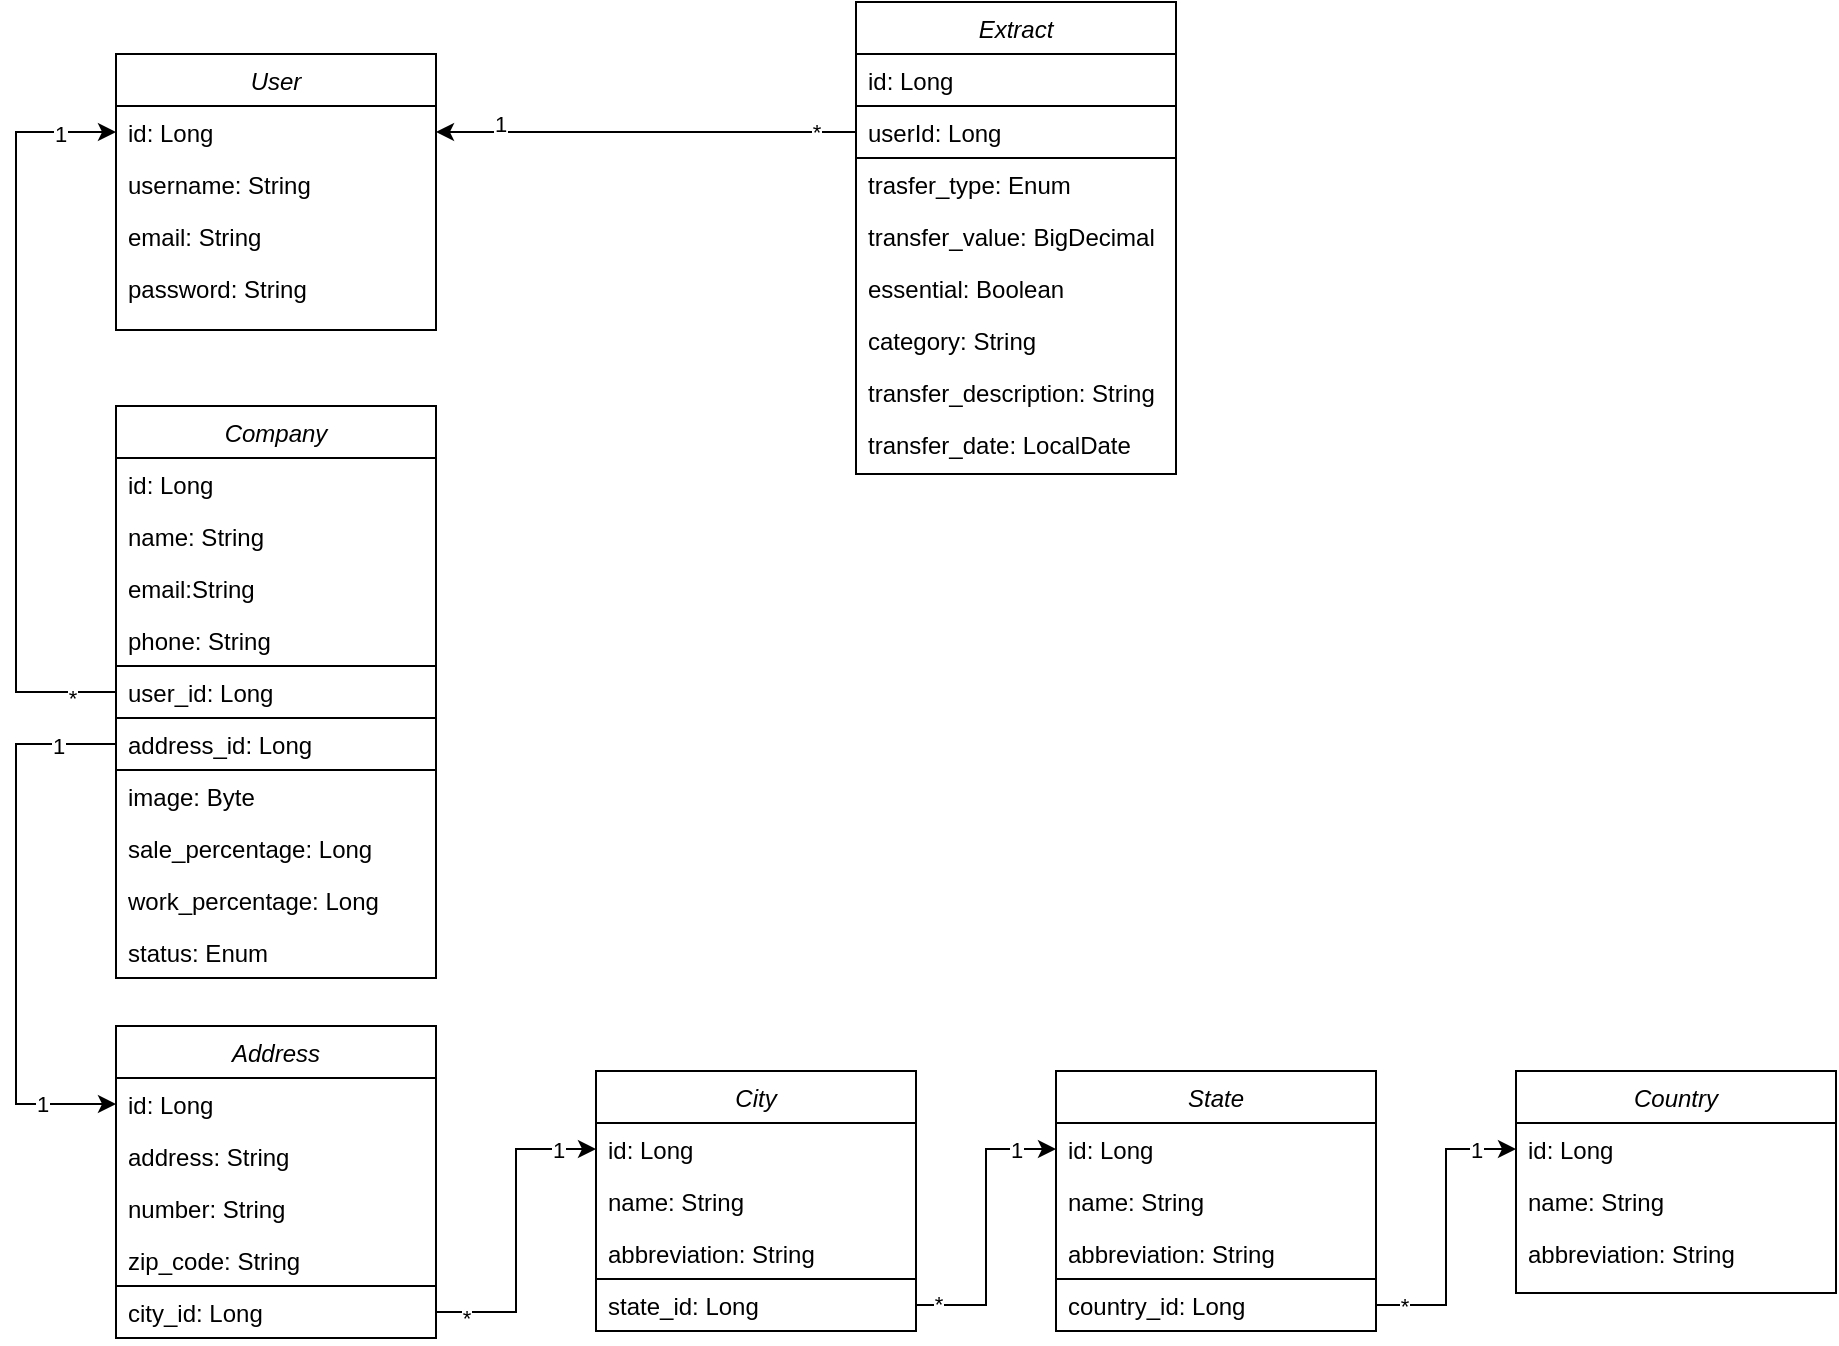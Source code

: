 <mxfile version="24.1.0" type="device">
  <diagram id="C5RBs43oDa-KdzZeNtuy" name="FinanceNowDB">
    <mxGraphModel dx="1434" dy="836" grid="1" gridSize="10" guides="1" tooltips="1" connect="1" arrows="1" fold="1" page="1" pageScale="1" pageWidth="1000" pageHeight="800" math="0" shadow="0">
      <root>
        <mxCell id="WIyWlLk6GJQsqaUBKTNV-0" />
        <mxCell id="WIyWlLk6GJQsqaUBKTNV-1" parent="WIyWlLk6GJQsqaUBKTNV-0" />
        <mxCell id="zkfFHV4jXpPFQw0GAbJ--0" value="User" style="swimlane;fontStyle=2;align=center;verticalAlign=top;childLayout=stackLayout;horizontal=1;startSize=26;horizontalStack=0;resizeParent=1;resizeLast=0;collapsible=1;marginBottom=0;rounded=0;shadow=0;strokeWidth=1;" parent="WIyWlLk6GJQsqaUBKTNV-1" vertex="1">
          <mxGeometry x="110" y="104" width="160" height="138" as="geometry">
            <mxRectangle x="230" y="140" width="160" height="26" as="alternateBounds" />
          </mxGeometry>
        </mxCell>
        <mxCell id="zkfFHV4jXpPFQw0GAbJ--1" value="id: Long" style="text;align=left;verticalAlign=top;spacingLeft=4;spacingRight=4;overflow=hidden;rotatable=0;points=[[0,0.5],[1,0.5]];portConstraint=eastwest;" parent="zkfFHV4jXpPFQw0GAbJ--0" vertex="1">
          <mxGeometry y="26" width="160" height="26" as="geometry" />
        </mxCell>
        <mxCell id="zkfFHV4jXpPFQw0GAbJ--2" value="username: String" style="text;align=left;verticalAlign=top;spacingLeft=4;spacingRight=4;overflow=hidden;rotatable=0;points=[[0,0.5],[1,0.5]];portConstraint=eastwest;rounded=0;shadow=0;html=0;" parent="zkfFHV4jXpPFQw0GAbJ--0" vertex="1">
          <mxGeometry y="52" width="160" height="26" as="geometry" />
        </mxCell>
        <mxCell id="zkfFHV4jXpPFQw0GAbJ--3" value="email: String" style="text;align=left;verticalAlign=top;spacingLeft=4;spacingRight=4;overflow=hidden;rotatable=0;points=[[0,0.5],[1,0.5]];portConstraint=eastwest;rounded=0;shadow=0;html=0;" parent="zkfFHV4jXpPFQw0GAbJ--0" vertex="1">
          <mxGeometry y="78" width="160" height="26" as="geometry" />
        </mxCell>
        <mxCell id="vbsx77aS5h0oDT391ZR5-1" value="password: String" style="text;align=left;verticalAlign=top;spacingLeft=4;spacingRight=4;overflow=hidden;rotatable=0;points=[[0,0.5],[1,0.5]];portConstraint=eastwest;rounded=0;shadow=0;html=0;" parent="zkfFHV4jXpPFQw0GAbJ--0" vertex="1">
          <mxGeometry y="104" width="160" height="26" as="geometry" />
        </mxCell>
        <mxCell id="vbsx77aS5h0oDT391ZR5-2" value="Extract" style="swimlane;fontStyle=2;align=center;verticalAlign=top;childLayout=stackLayout;horizontal=1;startSize=26;horizontalStack=0;resizeParent=1;resizeLast=0;collapsible=1;marginBottom=0;rounded=0;shadow=0;strokeWidth=1;" parent="WIyWlLk6GJQsqaUBKTNV-1" vertex="1">
          <mxGeometry x="480" y="78" width="160" height="236" as="geometry">
            <mxRectangle x="230" y="140" width="160" height="26" as="alternateBounds" />
          </mxGeometry>
        </mxCell>
        <mxCell id="vbsx77aS5h0oDT391ZR5-3" value="id: Long" style="text;align=left;verticalAlign=top;spacingLeft=4;spacingRight=4;overflow=hidden;rotatable=0;points=[[0,0.5],[1,0.5]];portConstraint=eastwest;" parent="vbsx77aS5h0oDT391ZR5-2" vertex="1">
          <mxGeometry y="26" width="160" height="26" as="geometry" />
        </mxCell>
        <mxCell id="vbsx77aS5h0oDT391ZR5-4" value="userId: Long" style="text;align=left;verticalAlign=top;spacingLeft=4;spacingRight=4;overflow=hidden;rotatable=0;points=[[0,0.5],[1,0.5]];portConstraint=eastwest;rounded=0;shadow=0;html=0;strokeColor=default;" parent="vbsx77aS5h0oDT391ZR5-2" vertex="1">
          <mxGeometry y="52" width="160" height="26" as="geometry" />
        </mxCell>
        <mxCell id="vbsx77aS5h0oDT391ZR5-5" value="trasfer_type: Enum" style="text;align=left;verticalAlign=top;spacingLeft=4;spacingRight=4;overflow=hidden;rotatable=0;points=[[0,0.5],[1,0.5]];portConstraint=eastwest;rounded=0;shadow=0;html=0;" parent="vbsx77aS5h0oDT391ZR5-2" vertex="1">
          <mxGeometry y="78" width="160" height="26" as="geometry" />
        </mxCell>
        <mxCell id="vbsx77aS5h0oDT391ZR5-6" value="transfer_value: BigDecimal" style="text;align=left;verticalAlign=top;spacingLeft=4;spacingRight=4;overflow=hidden;rotatable=0;points=[[0,0.5],[1,0.5]];portConstraint=eastwest;rounded=0;shadow=0;html=0;" parent="vbsx77aS5h0oDT391ZR5-2" vertex="1">
          <mxGeometry y="104" width="160" height="26" as="geometry" />
        </mxCell>
        <mxCell id="vbsx77aS5h0oDT391ZR5-11" value="essential: Boolean" style="text;align=left;verticalAlign=top;spacingLeft=4;spacingRight=4;overflow=hidden;rotatable=0;points=[[0,0.5],[1,0.5]];portConstraint=eastwest;rounded=0;shadow=0;html=0;" parent="vbsx77aS5h0oDT391ZR5-2" vertex="1">
          <mxGeometry y="130" width="160" height="26" as="geometry" />
        </mxCell>
        <mxCell id="vbsx77aS5h0oDT391ZR5-13" value="category: String" style="text;align=left;verticalAlign=top;spacingLeft=4;spacingRight=4;overflow=hidden;rotatable=0;points=[[0,0.5],[1,0.5]];portConstraint=eastwest;rounded=0;shadow=0;html=0;" parent="vbsx77aS5h0oDT391ZR5-2" vertex="1">
          <mxGeometry y="156" width="160" height="26" as="geometry" />
        </mxCell>
        <mxCell id="vbsx77aS5h0oDT391ZR5-14" value="transfer_description: String" style="text;align=left;verticalAlign=top;spacingLeft=4;spacingRight=4;overflow=hidden;rotatable=0;points=[[0,0.5],[1,0.5]];portConstraint=eastwest;rounded=0;shadow=0;html=0;" parent="vbsx77aS5h0oDT391ZR5-2" vertex="1">
          <mxGeometry y="182" width="160" height="26" as="geometry" />
        </mxCell>
        <mxCell id="vbsx77aS5h0oDT391ZR5-12" value="transfer_date: LocalDate" style="text;align=left;verticalAlign=top;spacingLeft=4;spacingRight=4;overflow=hidden;rotatable=0;points=[[0,0.5],[1,0.5]];portConstraint=eastwest;rounded=0;shadow=0;html=0;" parent="vbsx77aS5h0oDT391ZR5-2" vertex="1">
          <mxGeometry y="208" width="160" height="26" as="geometry" />
        </mxCell>
        <mxCell id="vbsx77aS5h0oDT391ZR5-7" style="edgeStyle=orthogonalEdgeStyle;rounded=0;orthogonalLoop=1;jettySize=auto;html=1;entryX=1;entryY=0.5;entryDx=0;entryDy=0;" parent="WIyWlLk6GJQsqaUBKTNV-1" source="vbsx77aS5h0oDT391ZR5-4" target="zkfFHV4jXpPFQw0GAbJ--1" edge="1">
          <mxGeometry relative="1" as="geometry" />
        </mxCell>
        <mxCell id="odKTnQ92YKz61EkS-eew-25" value="1" style="edgeLabel;html=1;align=center;verticalAlign=middle;resizable=0;points=[];" parent="vbsx77aS5h0oDT391ZR5-7" vertex="1" connectable="0">
          <mxGeometry x="0.695" y="-4" relative="1" as="geometry">
            <mxPoint as="offset" />
          </mxGeometry>
        </mxCell>
        <mxCell id="odKTnQ92YKz61EkS-eew-26" value="*" style="edgeLabel;html=1;align=center;verticalAlign=middle;resizable=0;points=[];" parent="vbsx77aS5h0oDT391ZR5-7" vertex="1" connectable="0">
          <mxGeometry x="-0.805" relative="1" as="geometry">
            <mxPoint as="offset" />
          </mxGeometry>
        </mxCell>
        <mxCell id="Ve63oHC8woRTRK_iKn6U-0" value="Country" style="swimlane;fontStyle=2;align=center;verticalAlign=top;childLayout=stackLayout;horizontal=1;startSize=26;horizontalStack=0;resizeParent=1;resizeLast=0;collapsible=1;marginBottom=0;rounded=0;shadow=0;strokeWidth=1;" parent="WIyWlLk6GJQsqaUBKTNV-1" vertex="1">
          <mxGeometry x="810" y="612.5" width="160" height="111" as="geometry">
            <mxRectangle x="230" y="140" width="160" height="26" as="alternateBounds" />
          </mxGeometry>
        </mxCell>
        <mxCell id="Ve63oHC8woRTRK_iKn6U-1" value="id: Long" style="text;align=left;verticalAlign=top;spacingLeft=4;spacingRight=4;overflow=hidden;rotatable=0;points=[[0,0.5],[1,0.5]];portConstraint=eastwest;" parent="Ve63oHC8woRTRK_iKn6U-0" vertex="1">
          <mxGeometry y="26" width="160" height="26" as="geometry" />
        </mxCell>
        <mxCell id="Ve63oHC8woRTRK_iKn6U-2" value="name: String" style="text;align=left;verticalAlign=top;spacingLeft=4;spacingRight=4;overflow=hidden;rotatable=0;points=[[0,0.5],[1,0.5]];portConstraint=eastwest;rounded=0;shadow=0;html=0;" parent="Ve63oHC8woRTRK_iKn6U-0" vertex="1">
          <mxGeometry y="52" width="160" height="26" as="geometry" />
        </mxCell>
        <mxCell id="Ve63oHC8woRTRK_iKn6U-3" value="abbreviation: String" style="text;align=left;verticalAlign=top;spacingLeft=4;spacingRight=4;overflow=hidden;rotatable=0;points=[[0,0.5],[1,0.5]];portConstraint=eastwest;rounded=0;shadow=0;html=0;" parent="Ve63oHC8woRTRK_iKn6U-0" vertex="1">
          <mxGeometry y="78" width="160" height="26" as="geometry" />
        </mxCell>
        <mxCell id="Ve63oHC8woRTRK_iKn6U-5" value="State" style="swimlane;fontStyle=2;align=center;verticalAlign=top;childLayout=stackLayout;horizontal=1;startSize=26;horizontalStack=0;resizeParent=1;resizeLast=0;collapsible=1;marginBottom=0;rounded=0;shadow=0;strokeWidth=1;" parent="WIyWlLk6GJQsqaUBKTNV-1" vertex="1">
          <mxGeometry x="580" y="612.5" width="160" height="130" as="geometry">
            <mxRectangle x="230" y="140" width="160" height="26" as="alternateBounds" />
          </mxGeometry>
        </mxCell>
        <mxCell id="Ve63oHC8woRTRK_iKn6U-6" value="id: Long" style="text;align=left;verticalAlign=top;spacingLeft=4;spacingRight=4;overflow=hidden;rotatable=0;points=[[0,0.5],[1,0.5]];portConstraint=eastwest;" parent="Ve63oHC8woRTRK_iKn6U-5" vertex="1">
          <mxGeometry y="26" width="160" height="26" as="geometry" />
        </mxCell>
        <mxCell id="Ve63oHC8woRTRK_iKn6U-7" value="name: String" style="text;align=left;verticalAlign=top;spacingLeft=4;spacingRight=4;overflow=hidden;rotatable=0;points=[[0,0.5],[1,0.5]];portConstraint=eastwest;rounded=0;shadow=0;html=0;" parent="Ve63oHC8woRTRK_iKn6U-5" vertex="1">
          <mxGeometry y="52" width="160" height="26" as="geometry" />
        </mxCell>
        <mxCell id="Ve63oHC8woRTRK_iKn6U-8" value="abbreviation: String" style="text;align=left;verticalAlign=top;spacingLeft=4;spacingRight=4;overflow=hidden;rotatable=0;points=[[0,0.5],[1,0.5]];portConstraint=eastwest;rounded=0;shadow=0;html=0;" parent="Ve63oHC8woRTRK_iKn6U-5" vertex="1">
          <mxGeometry y="78" width="160" height="26" as="geometry" />
        </mxCell>
        <mxCell id="Ve63oHC8woRTRK_iKn6U-9" value="country_id: Long" style="text;align=left;verticalAlign=top;spacingLeft=4;spacingRight=4;overflow=hidden;rotatable=0;points=[[0,0.5],[1,0.5]];portConstraint=eastwest;rounded=0;shadow=0;html=0;strokeColor=default;" parent="Ve63oHC8woRTRK_iKn6U-5" vertex="1">
          <mxGeometry y="104" width="160" height="26" as="geometry" />
        </mxCell>
        <mxCell id="Ve63oHC8woRTRK_iKn6U-13" value="City" style="swimlane;fontStyle=2;align=center;verticalAlign=top;childLayout=stackLayout;horizontal=1;startSize=26;horizontalStack=0;resizeParent=1;resizeLast=0;collapsible=1;marginBottom=0;rounded=0;shadow=0;strokeWidth=1;" parent="WIyWlLk6GJQsqaUBKTNV-1" vertex="1">
          <mxGeometry x="350" y="612.5" width="160" height="130" as="geometry">
            <mxRectangle x="230" y="140" width="160" height="26" as="alternateBounds" />
          </mxGeometry>
        </mxCell>
        <mxCell id="Ve63oHC8woRTRK_iKn6U-14" value="id: Long" style="text;align=left;verticalAlign=top;spacingLeft=4;spacingRight=4;overflow=hidden;rotatable=0;points=[[0,0.5],[1,0.5]];portConstraint=eastwest;" parent="Ve63oHC8woRTRK_iKn6U-13" vertex="1">
          <mxGeometry y="26" width="160" height="26" as="geometry" />
        </mxCell>
        <mxCell id="Ve63oHC8woRTRK_iKn6U-15" value="name: String" style="text;align=left;verticalAlign=top;spacingLeft=4;spacingRight=4;overflow=hidden;rotatable=0;points=[[0,0.5],[1,0.5]];portConstraint=eastwest;rounded=0;shadow=0;html=0;" parent="Ve63oHC8woRTRK_iKn6U-13" vertex="1">
          <mxGeometry y="52" width="160" height="26" as="geometry" />
        </mxCell>
        <mxCell id="Ve63oHC8woRTRK_iKn6U-16" value="abbreviation: String" style="text;align=left;verticalAlign=top;spacingLeft=4;spacingRight=4;overflow=hidden;rotatable=0;points=[[0,0.5],[1,0.5]];portConstraint=eastwest;rounded=0;shadow=0;html=0;" parent="Ve63oHC8woRTRK_iKn6U-13" vertex="1">
          <mxGeometry y="78" width="160" height="26" as="geometry" />
        </mxCell>
        <mxCell id="Ve63oHC8woRTRK_iKn6U-17" value="state_id: Long" style="text;align=left;verticalAlign=top;spacingLeft=4;spacingRight=4;overflow=hidden;rotatable=0;points=[[0,0.5],[1,0.5]];portConstraint=eastwest;rounded=0;shadow=0;html=0;strokeColor=default;" parent="Ve63oHC8woRTRK_iKn6U-13" vertex="1">
          <mxGeometry y="104" width="160" height="26" as="geometry" />
        </mxCell>
        <mxCell id="odKTnQ92YKz61EkS-eew-0" value="Address" style="swimlane;fontStyle=2;align=center;verticalAlign=top;childLayout=stackLayout;horizontal=1;startSize=26;horizontalStack=0;resizeParent=1;resizeLast=0;collapsible=1;marginBottom=0;rounded=0;shadow=0;strokeWidth=1;" parent="WIyWlLk6GJQsqaUBKTNV-1" vertex="1">
          <mxGeometry x="110" y="590" width="160" height="156" as="geometry">
            <mxRectangle x="230" y="140" width="160" height="26" as="alternateBounds" />
          </mxGeometry>
        </mxCell>
        <mxCell id="odKTnQ92YKz61EkS-eew-1" value="id: Long" style="text;align=left;verticalAlign=top;spacingLeft=4;spacingRight=4;overflow=hidden;rotatable=0;points=[[0,0.5],[1,0.5]];portConstraint=eastwest;" parent="odKTnQ92YKz61EkS-eew-0" vertex="1">
          <mxGeometry y="26" width="160" height="26" as="geometry" />
        </mxCell>
        <mxCell id="odKTnQ92YKz61EkS-eew-2" value="address: String" style="text;align=left;verticalAlign=top;spacingLeft=4;spacingRight=4;overflow=hidden;rotatable=0;points=[[0,0.5],[1,0.5]];portConstraint=eastwest;rounded=0;shadow=0;html=0;" parent="odKTnQ92YKz61EkS-eew-0" vertex="1">
          <mxGeometry y="52" width="160" height="26" as="geometry" />
        </mxCell>
        <mxCell id="odKTnQ92YKz61EkS-eew-3" value="number: String" style="text;align=left;verticalAlign=top;spacingLeft=4;spacingRight=4;overflow=hidden;rotatable=0;points=[[0,0.5],[1,0.5]];portConstraint=eastwest;rounded=0;shadow=0;html=0;" parent="odKTnQ92YKz61EkS-eew-0" vertex="1">
          <mxGeometry y="78" width="160" height="26" as="geometry" />
        </mxCell>
        <mxCell id="odKTnQ92YKz61EkS-eew-5" value="zip_code: String" style="text;align=left;verticalAlign=top;spacingLeft=4;spacingRight=4;overflow=hidden;rotatable=0;points=[[0,0.5],[1,0.5]];portConstraint=eastwest;rounded=0;shadow=0;html=0;" parent="odKTnQ92YKz61EkS-eew-0" vertex="1">
          <mxGeometry y="104" width="160" height="26" as="geometry" />
        </mxCell>
        <mxCell id="odKTnQ92YKz61EkS-eew-4" value="city_id: Long" style="text;align=left;verticalAlign=top;spacingLeft=4;spacingRight=4;overflow=hidden;rotatable=0;points=[[0,0.5],[1,0.5]];portConstraint=eastwest;rounded=0;shadow=0;html=0;strokeColor=default;" parent="odKTnQ92YKz61EkS-eew-0" vertex="1">
          <mxGeometry y="130" width="160" height="26" as="geometry" />
        </mxCell>
        <mxCell id="odKTnQ92YKz61EkS-eew-7" style="edgeStyle=orthogonalEdgeStyle;rounded=0;orthogonalLoop=1;jettySize=auto;html=1;entryX=0;entryY=0.5;entryDx=0;entryDy=0;" parent="WIyWlLk6GJQsqaUBKTNV-1" source="odKTnQ92YKz61EkS-eew-4" target="Ve63oHC8woRTRK_iKn6U-14" edge="1">
          <mxGeometry relative="1" as="geometry" />
        </mxCell>
        <mxCell id="odKTnQ92YKz61EkS-eew-13" value="*" style="edgeLabel;html=1;align=center;verticalAlign=middle;resizable=0;points=[];" parent="odKTnQ92YKz61EkS-eew-7" vertex="1" connectable="0">
          <mxGeometry x="-0.823" y="-3" relative="1" as="geometry">
            <mxPoint as="offset" />
          </mxGeometry>
        </mxCell>
        <mxCell id="odKTnQ92YKz61EkS-eew-14" value="1" style="edgeLabel;html=1;align=center;verticalAlign=middle;resizable=0;points=[];" parent="odKTnQ92YKz61EkS-eew-7" vertex="1" connectable="0">
          <mxGeometry x="0.759" relative="1" as="geometry">
            <mxPoint as="offset" />
          </mxGeometry>
        </mxCell>
        <mxCell id="odKTnQ92YKz61EkS-eew-16" style="edgeStyle=orthogonalEdgeStyle;rounded=0;orthogonalLoop=1;jettySize=auto;html=1;entryX=0;entryY=0.5;entryDx=0;entryDy=0;" parent="WIyWlLk6GJQsqaUBKTNV-1" source="Ve63oHC8woRTRK_iKn6U-17" target="Ve63oHC8woRTRK_iKn6U-6" edge="1">
          <mxGeometry relative="1" as="geometry" />
        </mxCell>
        <mxCell id="odKTnQ92YKz61EkS-eew-17" value="*" style="edgeLabel;html=1;align=center;verticalAlign=middle;resizable=0;points=[];" parent="odKTnQ92YKz61EkS-eew-16" vertex="1" connectable="0">
          <mxGeometry x="-0.851" y="1" relative="1" as="geometry">
            <mxPoint as="offset" />
          </mxGeometry>
        </mxCell>
        <mxCell id="odKTnQ92YKz61EkS-eew-18" value="1" style="edgeLabel;html=1;align=center;verticalAlign=middle;resizable=0;points=[];" parent="odKTnQ92YKz61EkS-eew-16" vertex="1" connectable="0">
          <mxGeometry x="0.73" relative="1" as="geometry">
            <mxPoint as="offset" />
          </mxGeometry>
        </mxCell>
        <mxCell id="odKTnQ92YKz61EkS-eew-19" style="edgeStyle=orthogonalEdgeStyle;rounded=0;orthogonalLoop=1;jettySize=auto;html=1;entryX=0;entryY=0.5;entryDx=0;entryDy=0;" parent="WIyWlLk6GJQsqaUBKTNV-1" source="Ve63oHC8woRTRK_iKn6U-9" target="Ve63oHC8woRTRK_iKn6U-1" edge="1">
          <mxGeometry relative="1" as="geometry" />
        </mxCell>
        <mxCell id="odKTnQ92YKz61EkS-eew-22" value="1" style="edgeLabel;html=1;align=center;verticalAlign=middle;resizable=0;points=[];" parent="odKTnQ92YKz61EkS-eew-19" vertex="1" connectable="0">
          <mxGeometry x="0.73" relative="1" as="geometry">
            <mxPoint as="offset" />
          </mxGeometry>
        </mxCell>
        <mxCell id="odKTnQ92YKz61EkS-eew-24" value="*" style="edgeLabel;html=1;align=center;verticalAlign=middle;resizable=0;points=[];" parent="odKTnQ92YKz61EkS-eew-19" vertex="1" connectable="0">
          <mxGeometry x="-0.811" relative="1" as="geometry">
            <mxPoint as="offset" />
          </mxGeometry>
        </mxCell>
        <mxCell id="iomsPeNvj-Z7vmlZru9G-0" value="Company" style="swimlane;fontStyle=2;align=center;verticalAlign=top;childLayout=stackLayout;horizontal=1;startSize=26;horizontalStack=0;resizeParent=1;resizeLast=0;collapsible=1;marginBottom=0;rounded=0;shadow=0;strokeWidth=1;" vertex="1" parent="WIyWlLk6GJQsqaUBKTNV-1">
          <mxGeometry x="110" y="280" width="160" height="286" as="geometry">
            <mxRectangle x="230" y="140" width="160" height="26" as="alternateBounds" />
          </mxGeometry>
        </mxCell>
        <mxCell id="iomsPeNvj-Z7vmlZru9G-1" value="id: Long" style="text;align=left;verticalAlign=top;spacingLeft=4;spacingRight=4;overflow=hidden;rotatable=0;points=[[0,0.5],[1,0.5]];portConstraint=eastwest;" vertex="1" parent="iomsPeNvj-Z7vmlZru9G-0">
          <mxGeometry y="26" width="160" height="26" as="geometry" />
        </mxCell>
        <mxCell id="iomsPeNvj-Z7vmlZru9G-2" value="name: String" style="text;align=left;verticalAlign=top;spacingLeft=4;spacingRight=4;overflow=hidden;rotatable=0;points=[[0,0.5],[1,0.5]];portConstraint=eastwest;rounded=0;shadow=0;html=0;" vertex="1" parent="iomsPeNvj-Z7vmlZru9G-0">
          <mxGeometry y="52" width="160" height="26" as="geometry" />
        </mxCell>
        <mxCell id="iomsPeNvj-Z7vmlZru9G-3" value="email:String" style="text;align=left;verticalAlign=top;spacingLeft=4;spacingRight=4;overflow=hidden;rotatable=0;points=[[0,0.5],[1,0.5]];portConstraint=eastwest;rounded=0;shadow=0;html=0;" vertex="1" parent="iomsPeNvj-Z7vmlZru9G-0">
          <mxGeometry y="78" width="160" height="26" as="geometry" />
        </mxCell>
        <mxCell id="iomsPeNvj-Z7vmlZru9G-4" value="phone: String" style="text;align=left;verticalAlign=top;spacingLeft=4;spacingRight=4;overflow=hidden;rotatable=0;points=[[0,0.5],[1,0.5]];portConstraint=eastwest;rounded=0;shadow=0;html=0;" vertex="1" parent="iomsPeNvj-Z7vmlZru9G-0">
          <mxGeometry y="104" width="160" height="26" as="geometry" />
        </mxCell>
        <mxCell id="iomsPeNvj-Z7vmlZru9G-5" value="user_id: Long" style="text;align=left;verticalAlign=top;spacingLeft=4;spacingRight=4;overflow=hidden;rotatable=0;points=[[0,0.5],[1,0.5]];portConstraint=eastwest;rounded=0;shadow=0;html=0;strokeColor=default;" vertex="1" parent="iomsPeNvj-Z7vmlZru9G-0">
          <mxGeometry y="130" width="160" height="26" as="geometry" />
        </mxCell>
        <mxCell id="iomsPeNvj-Z7vmlZru9G-9" value="address_id: Long" style="text;align=left;verticalAlign=top;spacingLeft=4;spacingRight=4;overflow=hidden;rotatable=0;points=[[0,0.5],[1,0.5]];portConstraint=eastwest;rounded=0;shadow=0;html=0;strokeColor=default;" vertex="1" parent="iomsPeNvj-Z7vmlZru9G-0">
          <mxGeometry y="156" width="160" height="26" as="geometry" />
        </mxCell>
        <mxCell id="iomsPeNvj-Z7vmlZru9G-22" value="image: Byte" style="text;align=left;verticalAlign=top;spacingLeft=4;spacingRight=4;overflow=hidden;rotatable=0;points=[[0,0.5],[1,0.5]];portConstraint=eastwest;rounded=0;shadow=0;html=0;" vertex="1" parent="iomsPeNvj-Z7vmlZru9G-0">
          <mxGeometry y="182" width="160" height="26" as="geometry" />
        </mxCell>
        <mxCell id="iomsPeNvj-Z7vmlZru9G-21" value="sale_percentage: Long" style="text;align=left;verticalAlign=top;spacingLeft=4;spacingRight=4;overflow=hidden;rotatable=0;points=[[0,0.5],[1,0.5]];portConstraint=eastwest;rounded=0;shadow=0;html=0;" vertex="1" parent="iomsPeNvj-Z7vmlZru9G-0">
          <mxGeometry y="208" width="160" height="26" as="geometry" />
        </mxCell>
        <mxCell id="iomsPeNvj-Z7vmlZru9G-23" value="work_percentage: Long" style="text;align=left;verticalAlign=top;spacingLeft=4;spacingRight=4;overflow=hidden;rotatable=0;points=[[0,0.5],[1,0.5]];portConstraint=eastwest;rounded=0;shadow=0;html=0;" vertex="1" parent="iomsPeNvj-Z7vmlZru9G-0">
          <mxGeometry y="234" width="160" height="26" as="geometry" />
        </mxCell>
        <mxCell id="iomsPeNvj-Z7vmlZru9G-24" value="status: Enum" style="text;align=left;verticalAlign=top;spacingLeft=4;spacingRight=4;overflow=hidden;rotatable=0;points=[[0,0.5],[1,0.5]];portConstraint=eastwest;rounded=0;shadow=0;html=0;" vertex="1" parent="iomsPeNvj-Z7vmlZru9G-0">
          <mxGeometry y="260" width="160" height="26" as="geometry" />
        </mxCell>
        <mxCell id="iomsPeNvj-Z7vmlZru9G-6" style="edgeStyle=orthogonalEdgeStyle;rounded=0;orthogonalLoop=1;jettySize=auto;html=1;entryX=0;entryY=0.5;entryDx=0;entryDy=0;" edge="1" parent="WIyWlLk6GJQsqaUBKTNV-1" source="iomsPeNvj-Z7vmlZru9G-5" target="zkfFHV4jXpPFQw0GAbJ--1">
          <mxGeometry relative="1" as="geometry">
            <Array as="points">
              <mxPoint x="60" y="423" />
              <mxPoint x="60" y="143" />
            </Array>
          </mxGeometry>
        </mxCell>
        <mxCell id="iomsPeNvj-Z7vmlZru9G-7" value="1" style="edgeLabel;html=1;align=center;verticalAlign=middle;resizable=0;points=[];" vertex="1" connectable="0" parent="iomsPeNvj-Z7vmlZru9G-6">
          <mxGeometry x="0.853" y="-1" relative="1" as="geometry">
            <mxPoint as="offset" />
          </mxGeometry>
        </mxCell>
        <mxCell id="iomsPeNvj-Z7vmlZru9G-8" value="*" style="edgeLabel;html=1;align=center;verticalAlign=middle;resizable=0;points=[];" vertex="1" connectable="0" parent="iomsPeNvj-Z7vmlZru9G-6">
          <mxGeometry x="-0.884" y="3" relative="1" as="geometry">
            <mxPoint as="offset" />
          </mxGeometry>
        </mxCell>
        <mxCell id="iomsPeNvj-Z7vmlZru9G-13" style="edgeStyle=orthogonalEdgeStyle;rounded=0;orthogonalLoop=1;jettySize=auto;html=1;entryX=0;entryY=0.5;entryDx=0;entryDy=0;" edge="1" parent="WIyWlLk6GJQsqaUBKTNV-1" source="iomsPeNvj-Z7vmlZru9G-9" target="odKTnQ92YKz61EkS-eew-1">
          <mxGeometry relative="1" as="geometry">
            <Array as="points">
              <mxPoint x="60" y="449" />
              <mxPoint x="60" y="629" />
            </Array>
          </mxGeometry>
        </mxCell>
        <mxCell id="iomsPeNvj-Z7vmlZru9G-18" value="1" style="edgeLabel;html=1;align=center;verticalAlign=middle;resizable=0;points=[];" vertex="1" connectable="0" parent="iomsPeNvj-Z7vmlZru9G-13">
          <mxGeometry x="-0.794" y="1" relative="1" as="geometry">
            <mxPoint as="offset" />
          </mxGeometry>
        </mxCell>
        <mxCell id="iomsPeNvj-Z7vmlZru9G-20" value="1" style="edgeLabel;html=1;align=center;verticalAlign=middle;resizable=0;points=[];" vertex="1" connectable="0" parent="iomsPeNvj-Z7vmlZru9G-13">
          <mxGeometry x="0.725" y="1" relative="1" as="geometry">
            <mxPoint x="1" y="1" as="offset" />
          </mxGeometry>
        </mxCell>
      </root>
    </mxGraphModel>
  </diagram>
</mxfile>
